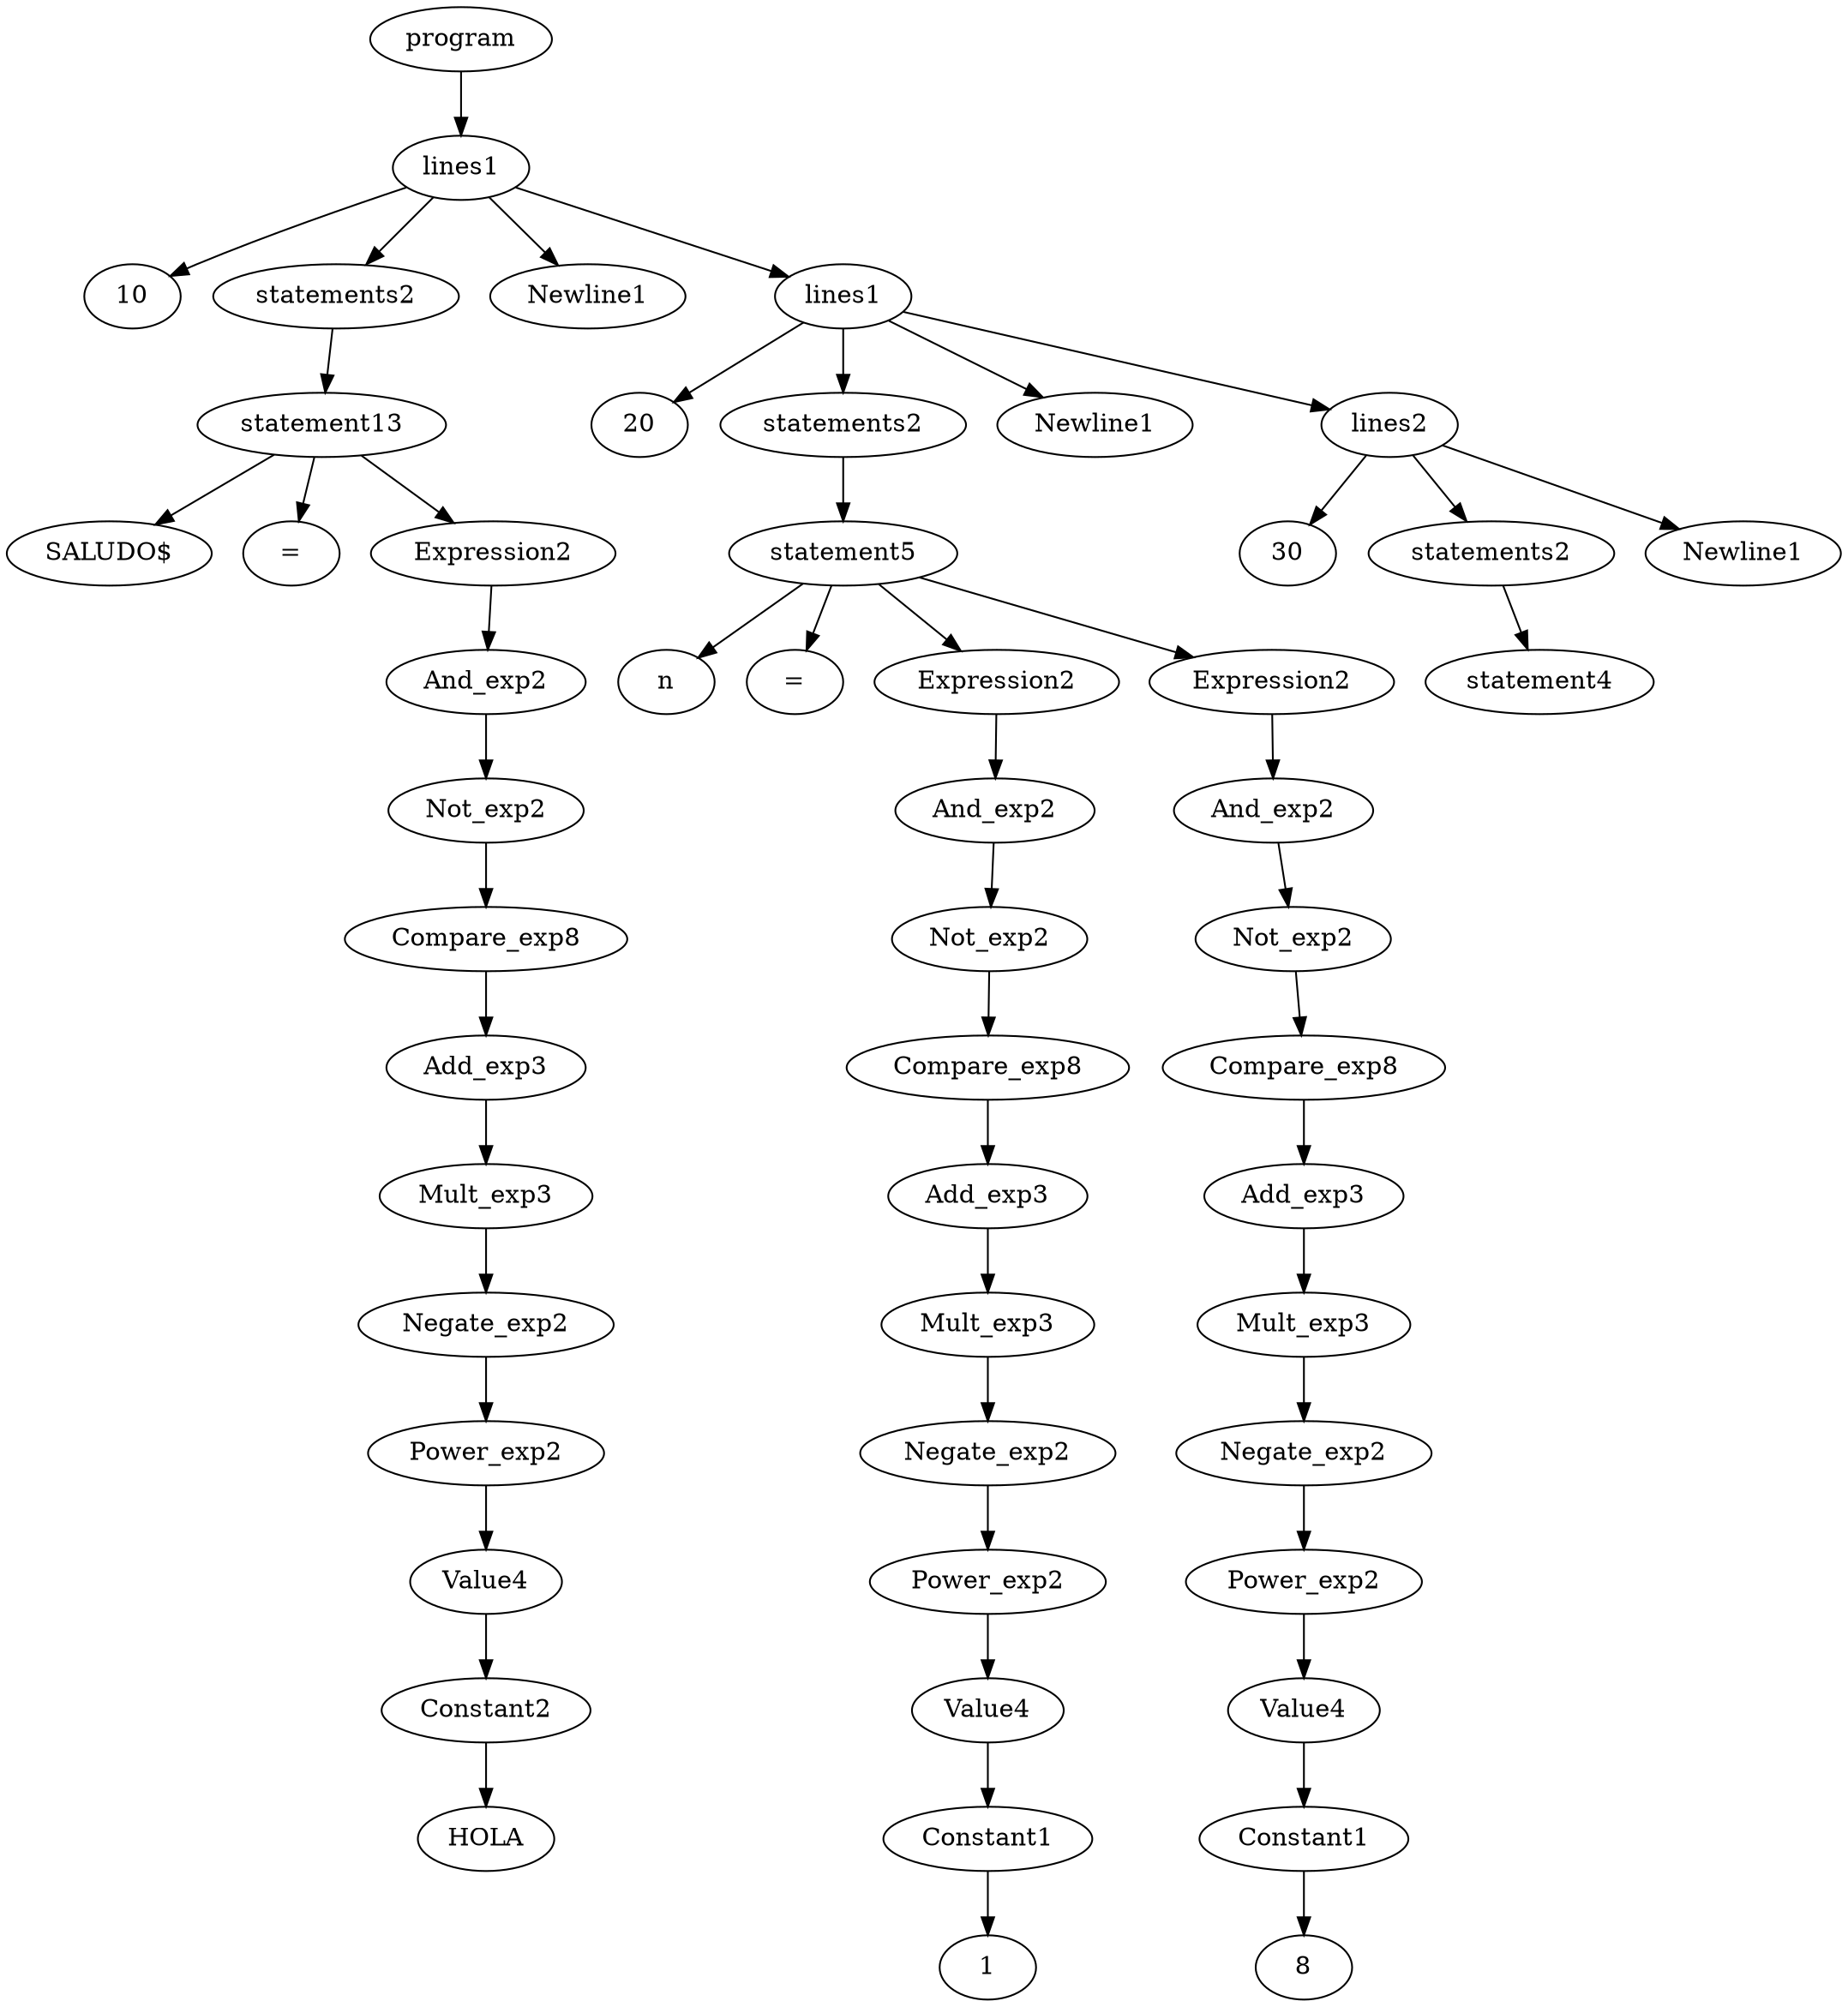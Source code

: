 digraph {
	3[label= "10"]
	6[label= "SALUDO$"]
	7[label= "="]
	18[label= "HOLA"]
	17[label= "Constant2"]
	17 -> 18
	16[label= "Value4"]
	16 -> 17
	15[label= "Power_exp2"]
	15 -> 16
	14[label= "Negate_exp2"]
	14 -> 15
	13[label= "Mult_exp3"]
	13 -> 14
	12[label= "Add_exp3"]
	12 -> 13
	11[label= "Compare_exp8"]
	11 -> 12
	10[label= "Not_exp2"]
	10 -> 11
	9[label= "And_exp2"]
	9 -> 10
	8[label= "Expression2"]
	8 -> 9
	5[label= "statement13"]
	5 -> 6
	5 -> 7
	5 -> 8
	4[label= "statements2"]
	4 -> 5
	19[label= "Newline1"]
	21[label= "20"]
	24[label= "n"]
	25[label= "="]
	36[label= "1"]
	35[label= "Constant1"]
	35 -> 36
	34[label= "Value4"]
	34 -> 35
	33[label= "Power_exp2"]
	33 -> 34
	32[label= "Negate_exp2"]
	32 -> 33
	31[label= "Mult_exp3"]
	31 -> 32
	30[label= "Add_exp3"]
	30 -> 31
	29[label= "Compare_exp8"]
	29 -> 30
	28[label= "Not_exp2"]
	28 -> 29
	27[label= "And_exp2"]
	27 -> 28
	26[label= "Expression2"]
	26 -> 27
	47[label= "8"]
	46[label= "Constant1"]
	46 -> 47
	45[label= "Value4"]
	45 -> 46
	44[label= "Power_exp2"]
	44 -> 45
	43[label= "Negate_exp2"]
	43 -> 44
	42[label= "Mult_exp3"]
	42 -> 43
	41[label= "Add_exp3"]
	41 -> 42
	40[label= "Compare_exp8"]
	40 -> 41
	39[label= "Not_exp2"]
	39 -> 40
	38[label= "And_exp2"]
	38 -> 39
	37[label= "Expression2"]
	37 -> 38
	23[label= "statement5"]
	23 -> 24
	23 -> 25
	23 -> 26
	23 -> 37
	22[label= "statements2"]
	22 -> 23
	48[label= "Newline1"]
	50[label= "30"]
	52[label= "statement4"]
	51[label= "statements2"]
	51 -> 52
	53[label= "Newline1"]
	49[label= "lines2"]
	49 -> 50
	49 -> 51
	49 -> 53
	20[label= "lines1"]
	20 -> 21
	20 -> 22
	20 -> 48
	20 -> 49
	2[label= "lines1"]
	2 -> 3
	2 -> 4
	2 -> 19
	2 -> 20
	1[label= "program"]
	1 -> 2
	}